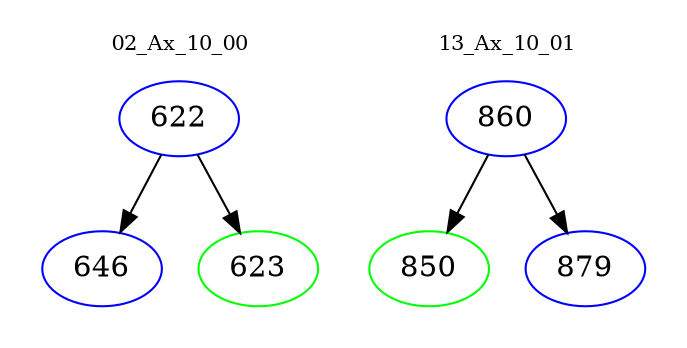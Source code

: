 digraph{
subgraph cluster_0 {
color = white
label = "02_Ax_10_00";
fontsize=10;
T0_622 [label="622", color="blue"]
T0_622 -> T0_646 [color="black"]
T0_646 [label="646", color="blue"]
T0_622 -> T0_623 [color="black"]
T0_623 [label="623", color="green"]
}
subgraph cluster_1 {
color = white
label = "13_Ax_10_01";
fontsize=10;
T1_860 [label="860", color="blue"]
T1_860 -> T1_850 [color="black"]
T1_850 [label="850", color="green"]
T1_860 -> T1_879 [color="black"]
T1_879 [label="879", color="blue"]
}
}
